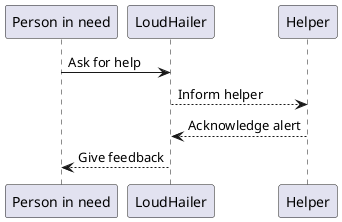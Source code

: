 @startuml
"Person in need" -> LoudHailer: Ask for help
LoudHailer --> Helper: Inform helper

"LoudHailer" <-- Helper: Acknowledge alert
"Person in need" <-- LoudHailer: Give feedback
@enduml